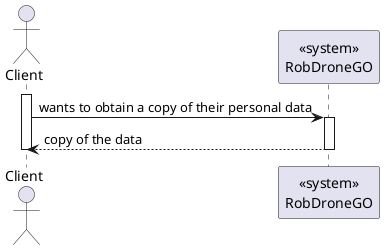 @startuml

actor "Client" as usr
participant "<<system>>\nRobDroneGO" as sys

activate usr
    usr -> sys : wants to obtain a copy of their personal data

    activate sys
        sys --> usr : copy of the data
    deactivate sys
deactivate usr

@enduml
